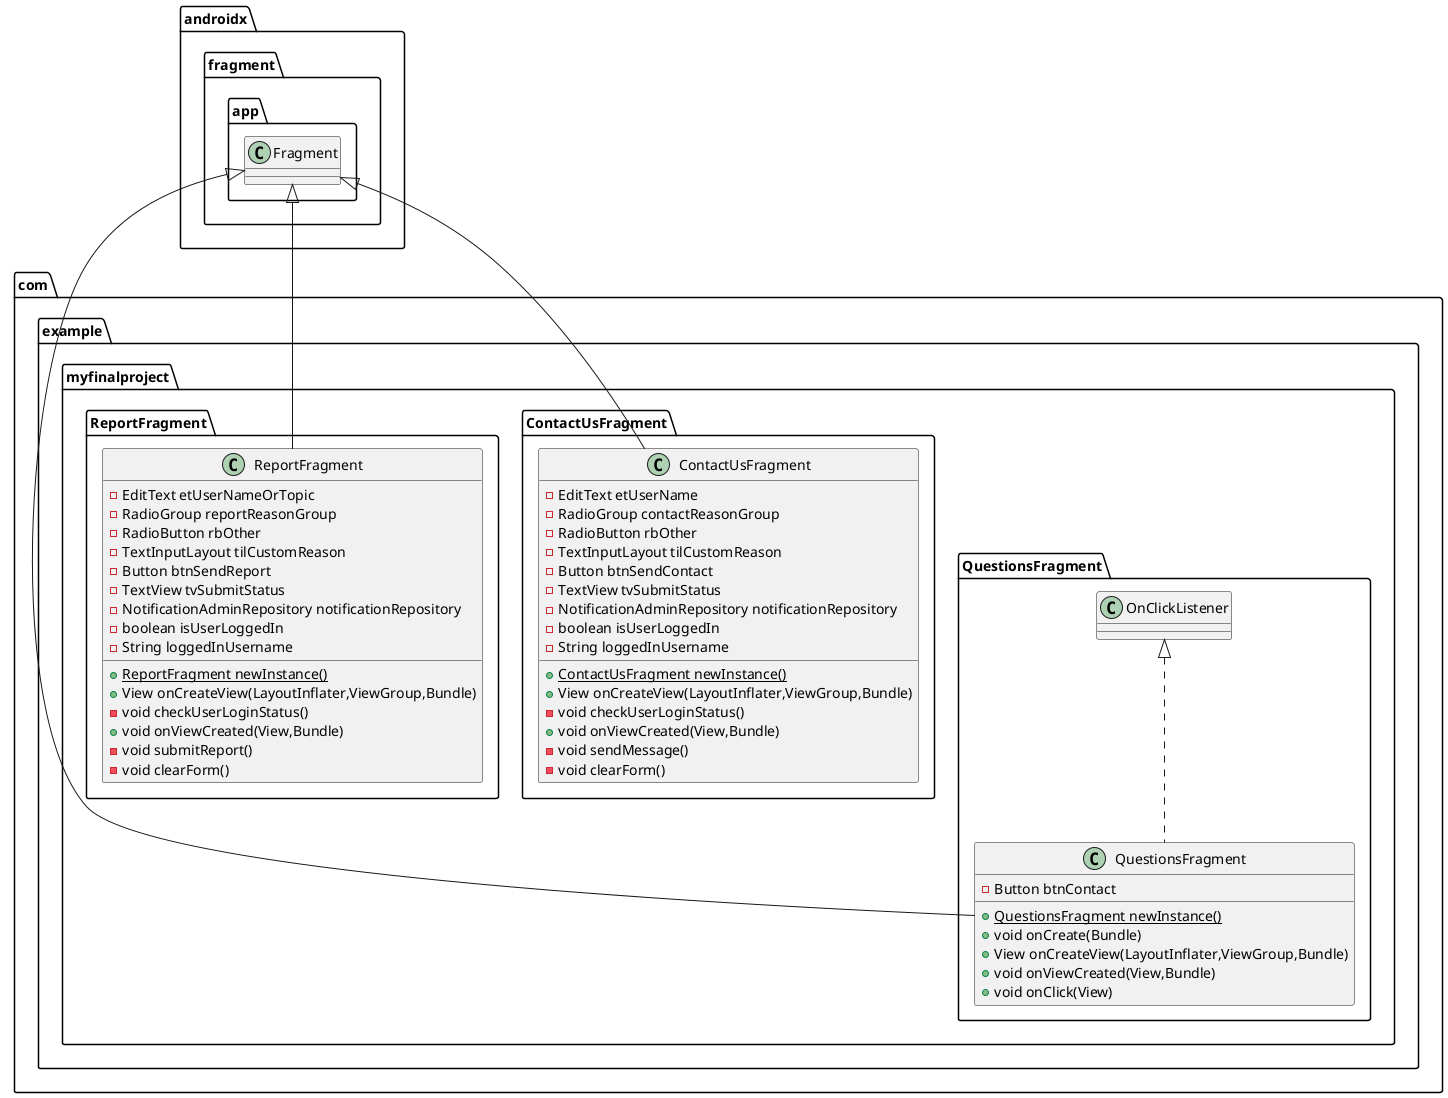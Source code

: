 @startuml
class com.example.myfinalproject.QuestionsFragment.QuestionsFragment {
- Button btnContact
+ {static} QuestionsFragment newInstance()
+ void onCreate(Bundle)
+ View onCreateView(LayoutInflater,ViewGroup,Bundle)
+ void onViewCreated(View,Bundle)
+ void onClick(View)
}


class com.example.myfinalproject.ContactUsFragment.ContactUsFragment {
- EditText etUserName
- RadioGroup contactReasonGroup
- RadioButton rbOther
- TextInputLayout tilCustomReason
- Button btnSendContact
- TextView tvSubmitStatus
- NotificationAdminRepository notificationRepository
- boolean isUserLoggedIn
- String loggedInUsername
+ {static} ContactUsFragment newInstance()
+ View onCreateView(LayoutInflater,ViewGroup,Bundle)
- void checkUserLoginStatus()
+ void onViewCreated(View,Bundle)
- void sendMessage()
- void clearForm()
}


class com.example.myfinalproject.ReportFragment.ReportFragment {
- EditText etUserNameOrTopic
- RadioGroup reportReasonGroup
- RadioButton rbOther
- TextInputLayout tilCustomReason
- Button btnSendReport
- TextView tvSubmitStatus
- NotificationAdminRepository notificationRepository
- boolean isUserLoggedIn
- String loggedInUsername
+ {static} ReportFragment newInstance()
+ View onCreateView(LayoutInflater,ViewGroup,Bundle)
- void checkUserLoginStatus()
+ void onViewCreated(View,Bundle)
- void submitReport()
- void clearForm()
}




com.example.myfinalproject.QuestionsFragment.OnClickListener <|.. com.example.myfinalproject.QuestionsFragment.QuestionsFragment
androidx.fragment.app.Fragment <|-- com.example.myfinalproject.QuestionsFragment.QuestionsFragment
androidx.fragment.app.Fragment <|-- com.example.myfinalproject.ContactUsFragment.ContactUsFragment
androidx.fragment.app.Fragment <|-- com.example.myfinalproject.ReportFragment.ReportFragment
@enduml